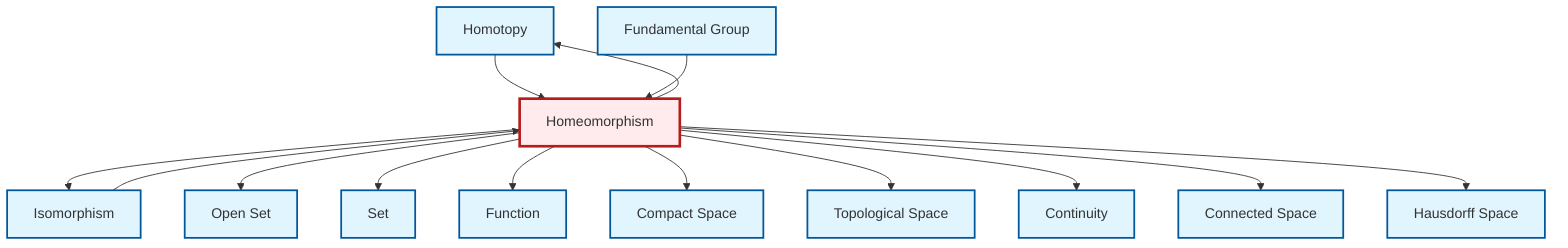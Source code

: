 graph TD
    classDef definition fill:#e1f5fe,stroke:#01579b,stroke-width:2px
    classDef theorem fill:#f3e5f5,stroke:#4a148c,stroke-width:2px
    classDef axiom fill:#fff3e0,stroke:#e65100,stroke-width:2px
    classDef example fill:#e8f5e9,stroke:#1b5e20,stroke-width:2px
    classDef current fill:#ffebee,stroke:#b71c1c,stroke-width:3px
    def-topological-space["Topological Space"]:::definition
    def-function["Function"]:::definition
    def-homotopy["Homotopy"]:::definition
    def-homeomorphism["Homeomorphism"]:::definition
    def-compact["Compact Space"]:::definition
    def-isomorphism["Isomorphism"]:::definition
    def-open-set["Open Set"]:::definition
    def-fundamental-group["Fundamental Group"]:::definition
    def-set["Set"]:::definition
    def-hausdorff["Hausdorff Space"]:::definition
    def-connected["Connected Space"]:::definition
    def-continuity["Continuity"]:::definition
    def-homeomorphism --> def-isomorphism
    def-homeomorphism --> def-homotopy
    def-homotopy --> def-homeomorphism
    def-homeomorphism --> def-open-set
    def-homeomorphism --> def-set
    def-homeomorphism --> def-function
    def-homeomorphism --> def-compact
    def-homeomorphism --> def-topological-space
    def-homeomorphism --> def-continuity
    def-homeomorphism --> def-connected
    def-homeomorphism --> def-hausdorff
    def-fundamental-group --> def-homeomorphism
    def-isomorphism --> def-homeomorphism
    class def-homeomorphism current